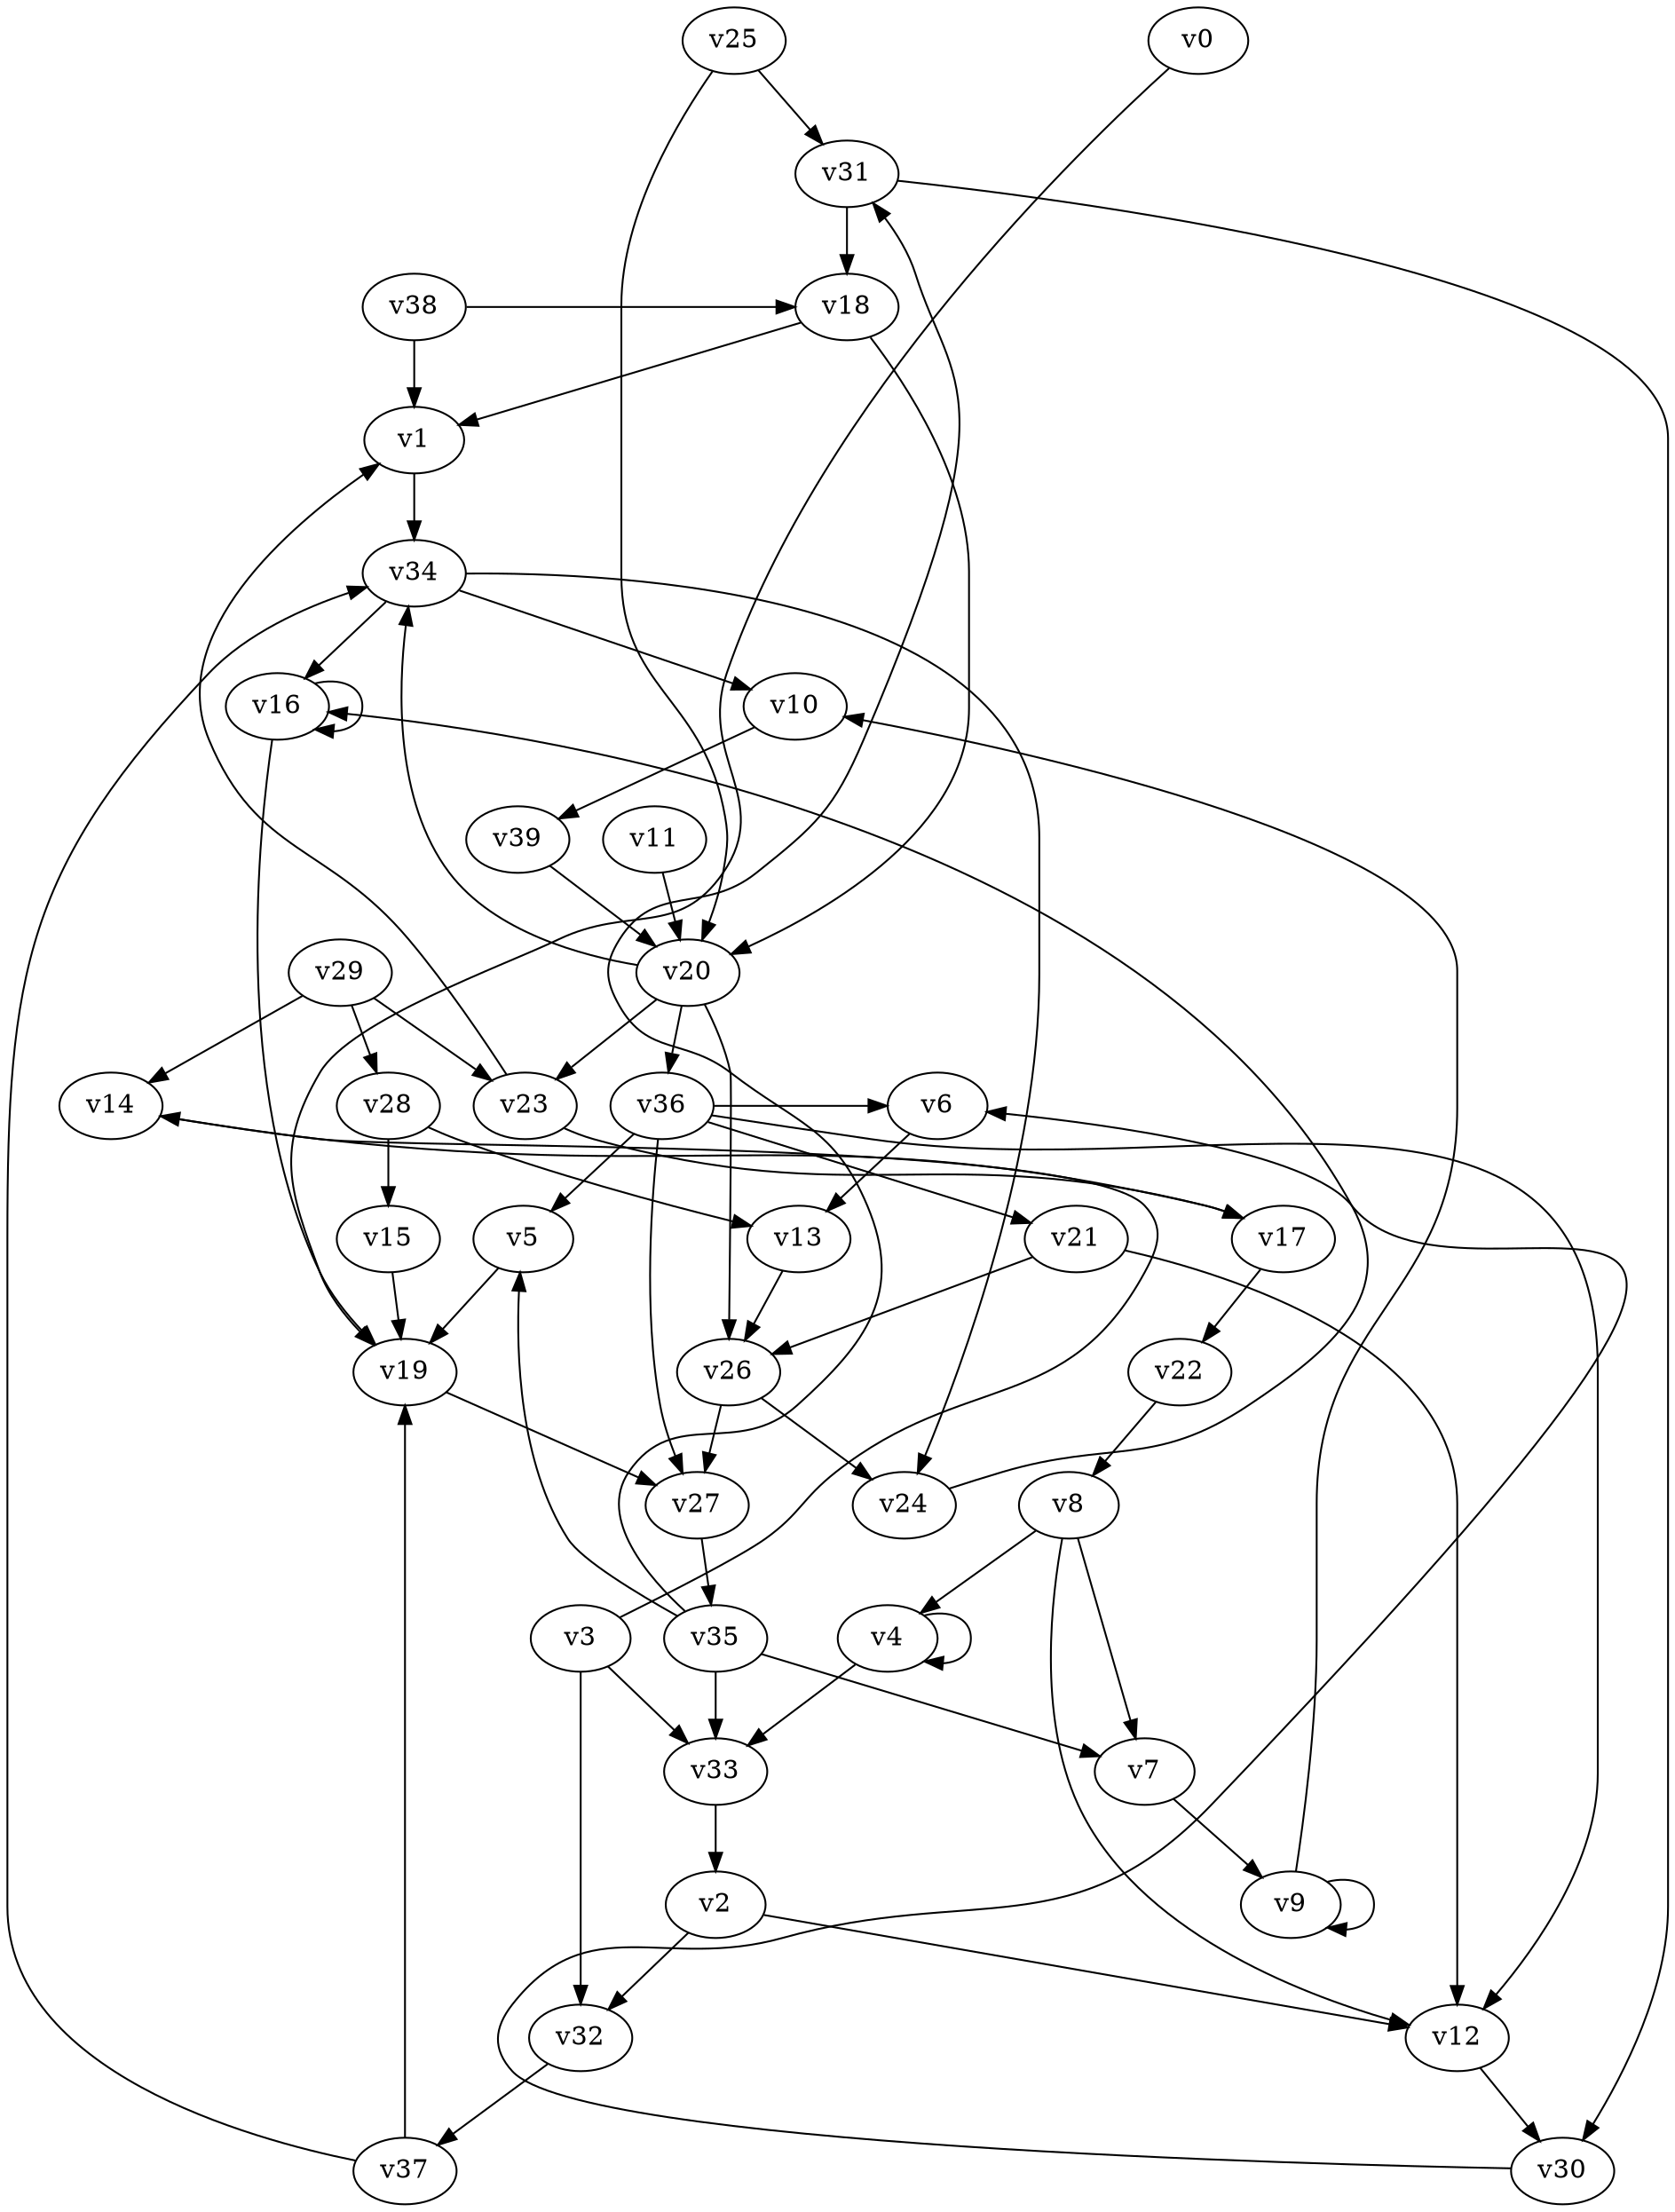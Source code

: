 // Benchmark game 56 - 40 vertices
// time_bound: 8
// targets: v28
digraph G {
    v0 [name="v0", player=0];
    v1 [name="v1", player=1];
    v2 [name="v2", player=0];
    v3 [name="v3", player=0];
    v4 [name="v4", player=0];
    v5 [name="v5", player=1];
    v6 [name="v6", player=1];
    v7 [name="v7", player=0];
    v8 [name="v8", player=1];
    v9 [name="v9", player=0];
    v10 [name="v10", player=1];
    v11 [name="v11", player=0];
    v12 [name="v12", player=1];
    v13 [name="v13", player=0];
    v14 [name="v14", player=1];
    v15 [name="v15", player=1];
    v16 [name="v16", player=1];
    v17 [name="v17", player=1];
    v18 [name="v18", player=0];
    v19 [name="v19", player=1];
    v20 [name="v20", player=1];
    v21 [name="v21", player=1];
    v22 [name="v22", player=1];
    v23 [name="v23", player=1];
    v24 [name="v24", player=0];
    v25 [name="v25", player=1];
    v26 [name="v26", player=1];
    v27 [name="v27", player=1];
    v28 [name="v28", player=1, target=1];
    v29 [name="v29", player=0];
    v30 [name="v30", player=0];
    v31 [name="v31", player=1];
    v32 [name="v32", player=0];
    v33 [name="v33", player=1];
    v34 [name="v34", player=1];
    v35 [name="v35", player=1];
    v36 [name="v36", player=0];
    v37 [name="v37", player=0];
    v38 [name="v38", player=0];
    v39 [name="v39", player=1];

    v0 -> v19 [constraint="t < 10"];
    v1 -> v34;
    v2 -> v12;
    v3 -> v14 [constraint="t mod 4 == 2"];
    v4 -> v33;
    v5 -> v19;
    v6 -> v13;
    v7 -> v9;
    v8 -> v12;
    v9 -> v10;
    v10 -> v39;
    v11 -> v20;
    v12 -> v30;
    v13 -> v26;
    v14 -> v17 [constraint="t < 12"];
    v15 -> v19;
    v16 -> v19;
    v17 -> v22;
    v18 -> v20;
    v19 -> v27;
    v20 -> v26 [constraint="t < 5"];
    v21 -> v26;
    v22 -> v8;
    v23 -> v17 [constraint="t mod 3 == 0"];
    v24 -> v16 [constraint="t < 5"];
    v25 -> v20;
    v26 -> v24;
    v27 -> v35;
    v28 -> v13;
    v29 -> v28;
    v30 -> v6 [constraint="t >= 3"];
    v31 -> v30;
    v32 -> v37;
    v33 -> v2;
    v34 -> v24;
    v35 -> v31 [constraint="t mod 5 == 0"];
    v36 -> v6 [constraint="t < 9"];
    v37 -> v34;
    v38 -> v18 [constraint="t >= 1"];
    v39 -> v20;
    v9 -> v9;
    v37 -> v19;
    v36 -> v12;
    v35 -> v5;
    v28 -> v15;
    v20 -> v36;
    v34 -> v16;
    v35 -> v33;
    v18 -> v1;
    v8 -> v4;
    v20 -> v23;
    v29 -> v14;
    v29 -> v23;
    v21 -> v12;
    v16 -> v16;
    v38 -> v1;
    v8 -> v7;
    v26 -> v27;
    v25 -> v31;
    v3 -> v33;
    v3 -> v32;
    v23 -> v1;
    v36 -> v27;
    v2 -> v32;
    v20 -> v34;
    v31 -> v18;
    v36 -> v21;
    v4 -> v4;
    v36 -> v5;
    v35 -> v7;
    v34 -> v10;
}

